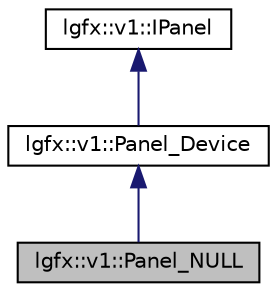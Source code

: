 digraph "lgfx::v1::Panel_NULL"
{
 // LATEX_PDF_SIZE
  edge [fontname="Helvetica",fontsize="10",labelfontname="Helvetica",labelfontsize="10"];
  node [fontname="Helvetica",fontsize="10",shape=record];
  Node1 [label="lgfx::v1::Panel_NULL",height=0.2,width=0.4,color="black", fillcolor="grey75", style="filled", fontcolor="black",tooltip=" "];
  Node2 -> Node1 [dir="back",color="midnightblue",fontsize="10",style="solid",fontname="Helvetica"];
  Node2 [label="lgfx::v1::Panel_Device",height=0.2,width=0.4,color="black", fillcolor="white", style="filled",URL="$structlgfx_1_1v1_1_1Panel__Device.html",tooltip=" "];
  Node3 -> Node2 [dir="back",color="midnightblue",fontsize="10",style="solid",fontname="Helvetica"];
  Node3 [label="lgfx::v1::IPanel",height=0.2,width=0.4,color="black", fillcolor="white", style="filled",URL="$structlgfx_1_1v1_1_1IPanel.html",tooltip=" "];
}
